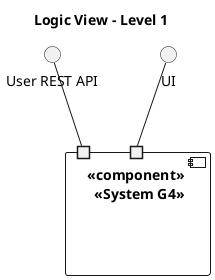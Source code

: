 @startuml
title Logic View - Level 1
() "User REST API" as API
() "UI" as UI
component "<<component>> \n <<System G4>>" as G4 {
port " "
port "  "
UI -- "  "
API -- " "
}
@enduml

@startuml
title Logic View - Level 2
() "User REST API" as API
() "UI" as UI
component "<<Component>> \n<<System G4>>" as G4 {
portin " "
port "   "
component " <<Component>>\n <<Container >>\nG4-FE" as fe {
    port " " as frontEndPort
}
component "  <<Component>>\n<<Container >>\n G4-BE" as be {
    port " " as backEndPort
}
database "     <<Component>>\n   <<Container >>\n          <<DB H2>>" as h2 {
}
UI -- " "
API -- "   "
" " -- frontEndPort
"   " -- backEndPort
fe -(0- backEndPort: BE API
be -(0- h2: SQL API
@enduml

@startuml
title Logic View - Level 3
() "User REST API" as API
component "<<component>>\n<<Container>>\n<<G4-BE>>" as G4 {
port " "

package "Frameworks" {

  [ <<component>>\n <<component(C4)>>\n        Routers] as R
  database "<<component>> \n <<component(C4)>> \n        DB H2" as DB
}

component "<<component>> \n DB schema" as schema

package "Interface Adapters" {
  [ <<component>>\n <<component(C4)>>\n  Controllers] as Cont
  [ <<component>>\n <<component(C4)>>\n  Repositories] as Rep
}

package "Application Business Rules" {
    [ <<component>>\n <<component(C4)>>\n  Services] as Serv
}

package "Enterprise Business Rules Layer"{
    [ <<component>>\n <<component(C4)>>\n  Model] as model
}

[<<component>> \n       DTO] as DTO


R -(0- Cont : controllers API
Cont -(0- Serv : services API
Cont --(0- DTO : DTO API
Serv -left(0- DTO : DTO API
Serv -(0- Rep : repositories API
Rep -(0- schema: DB schema API
schema -up0)- DB: DB schema API
API -- " "
" " -- R
Serv -(0-- model: model API
@enduml

@startuml
'https://plantuml.com/class-diagram
title Logic View - Level 4
package "Frameworks and Drivers Layer" {
class Route
interface IClient
class Client
}

package "Interface Adpters Layers" {
class Repo
interface IController
class Controller
}

package "Application Services" {
interface IService
class Service
interface IRepo
}

package "Enterprise Business Rules Layer"  {
class Model

Route ..> IController
Controller --|> IController
Controller ..> IService
Repo ..> IClient
Client --|> IClient
Service .up.> IRepo
Service --|> IService
Repo --|> IRepo
Service .up.> Model
@enduml

